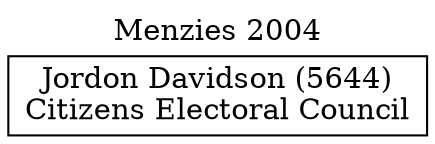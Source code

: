 // House preference flow
digraph "Jordon Davidson (5644)_Menzies_2004" {
	graph [label="Menzies 2004" labelloc=t mclimit=10]
	node [shape=box]
	"Jordon Davidson (5644)" [label="Jordon Davidson (5644)
Citizens Electoral Council"]
}
